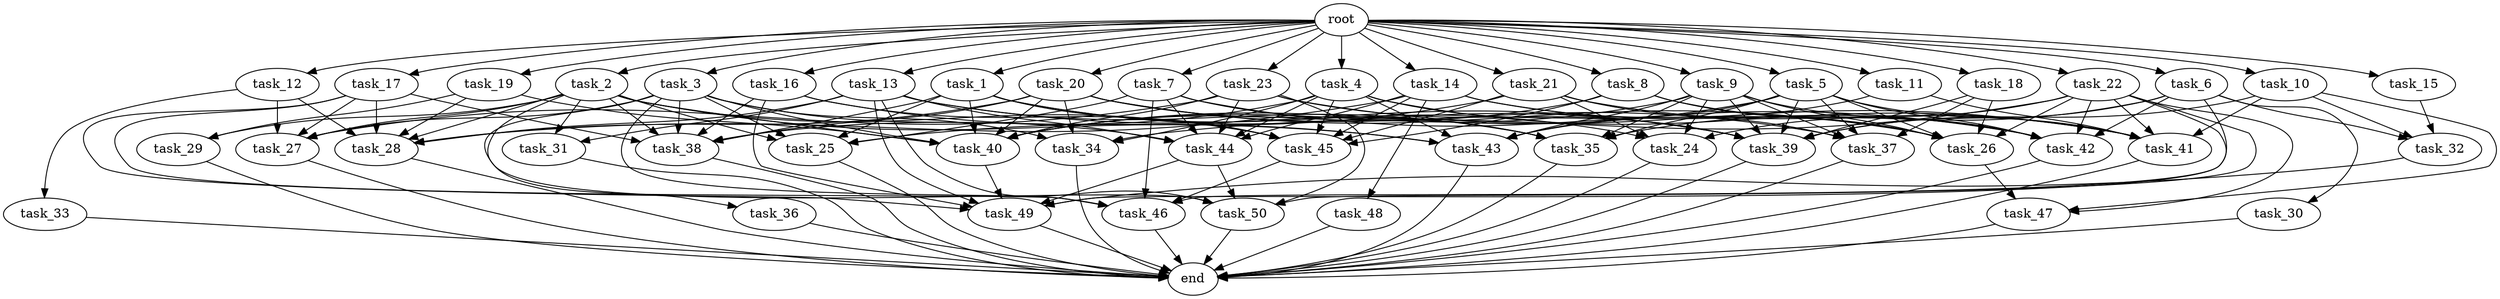 digraph G {
  root [size="0.000000e+00"];
  task_1 [size="2.467663e+10"];
  task_2 [size="8.439563e+10"];
  task_3 [size="9.173646e+10"];
  task_4 [size="6.782294e+09"];
  task_5 [size="9.797576e+10"];
  task_6 [size="5.788574e+10"];
  task_7 [size="1.697402e+10"];
  task_8 [size="7.046602e+10"];
  task_9 [size="8.430726e+10"];
  task_10 [size="7.398936e+10"];
  task_11 [size="7.087168e+10"];
  task_12 [size="5.996624e+10"];
  task_13 [size="4.570116e+10"];
  task_14 [size="3.237362e+10"];
  task_15 [size="4.705909e+10"];
  task_16 [size="4.368731e+10"];
  task_17 [size="8.954016e+10"];
  task_18 [size="8.976798e+10"];
  task_19 [size="7.023574e+10"];
  task_20 [size="6.088434e+10"];
  task_21 [size="1.705195e+10"];
  task_22 [size="2.296991e+10"];
  task_23 [size="3.400802e+10"];
  task_24 [size="4.989626e+10"];
  task_25 [size="5.748240e+10"];
  task_26 [size="6.601114e+10"];
  task_27 [size="6.008583e+10"];
  task_28 [size="5.346887e+10"];
  task_29 [size="8.318332e+10"];
  task_30 [size="3.900137e+10"];
  task_31 [size="4.346050e+10"];
  task_32 [size="4.690995e+10"];
  task_33 [size="7.199188e+10"];
  task_34 [size="9.979503e+09"];
  task_35 [size="3.690349e+10"];
  task_36 [size="2.184963e+10"];
  task_37 [size="2.726670e+10"];
  task_38 [size="6.726855e+10"];
  task_39 [size="1.034665e+10"];
  task_40 [size="4.541456e+08"];
  task_41 [size="2.808133e+10"];
  task_42 [size="8.469907e+10"];
  task_43 [size="5.698435e+10"];
  task_44 [size="9.752432e+10"];
  task_45 [size="3.410660e+10"];
  task_46 [size="8.085076e+10"];
  task_47 [size="7.421004e+10"];
  task_48 [size="8.745852e+10"];
  task_49 [size="5.307859e+10"];
  task_50 [size="7.675219e+10"];
  end [size="0.000000e+00"];

  root -> task_1 [size="1.000000e-12"];
  root -> task_2 [size="1.000000e-12"];
  root -> task_3 [size="1.000000e-12"];
  root -> task_4 [size="1.000000e-12"];
  root -> task_5 [size="1.000000e-12"];
  root -> task_6 [size="1.000000e-12"];
  root -> task_7 [size="1.000000e-12"];
  root -> task_8 [size="1.000000e-12"];
  root -> task_9 [size="1.000000e-12"];
  root -> task_10 [size="1.000000e-12"];
  root -> task_11 [size="1.000000e-12"];
  root -> task_12 [size="1.000000e-12"];
  root -> task_13 [size="1.000000e-12"];
  root -> task_14 [size="1.000000e-12"];
  root -> task_15 [size="1.000000e-12"];
  root -> task_16 [size="1.000000e-12"];
  root -> task_17 [size="1.000000e-12"];
  root -> task_18 [size="1.000000e-12"];
  root -> task_19 [size="1.000000e-12"];
  root -> task_20 [size="1.000000e-12"];
  root -> task_21 [size="1.000000e-12"];
  root -> task_22 [size="1.000000e-12"];
  root -> task_23 [size="1.000000e-12"];
  task_1 -> task_24 [size="1.247407e+08"];
  task_1 -> task_25 [size="1.149648e+08"];
  task_1 -> task_38 [size="9.609793e+07"];
  task_1 -> task_39 [size="1.149628e+07"];
  task_1 -> task_40 [size="5.046062e+05"];
  task_1 -> task_45 [size="4.872372e+07"];
  task_2 -> task_25 [size="1.149648e+08"];
  task_2 -> task_27 [size="1.201717e+08"];
  task_2 -> task_28 [size="7.638410e+07"];
  task_2 -> task_29 [size="4.159166e+08"];
  task_2 -> task_31 [size="2.173025e+08"];
  task_2 -> task_38 [size="9.609793e+07"];
  task_2 -> task_40 [size="5.046062e+05"];
  task_2 -> task_43 [size="9.497392e+07"];
  task_2 -> task_45 [size="4.872372e+07"];
  task_2 -> task_50 [size="1.535044e+08"];
  task_3 -> task_25 [size="1.149648e+08"];
  task_3 -> task_27 [size="1.201717e+08"];
  task_3 -> task_34 [size="2.494876e+07"];
  task_3 -> task_36 [size="2.184963e+08"];
  task_3 -> task_38 [size="9.609793e+07"];
  task_3 -> task_40 [size="5.046062e+05"];
  task_3 -> task_44 [size="1.625405e+08"];
  task_3 -> task_46 [size="1.617015e+08"];
  task_4 -> task_34 [size="2.494876e+07"];
  task_4 -> task_38 [size="9.609793e+07"];
  task_4 -> task_39 [size="1.149628e+07"];
  task_4 -> task_41 [size="4.011619e+07"];
  task_4 -> task_43 [size="9.497392e+07"];
  task_4 -> task_44 [size="1.625405e+08"];
  task_4 -> task_45 [size="4.872372e+07"];
  task_5 -> task_26 [size="9.430163e+07"];
  task_5 -> task_35 [size="6.150582e+07"];
  task_5 -> task_37 [size="5.453341e+07"];
  task_5 -> task_39 [size="1.149628e+07"];
  task_5 -> task_40 [size="5.046062e+05"];
  task_5 -> task_41 [size="4.011619e+07"];
  task_5 -> task_42 [size="1.209987e+08"];
  task_5 -> task_43 [size="9.497392e+07"];
  task_6 -> task_30 [size="3.900137e+08"];
  task_6 -> task_32 [size="1.563665e+08"];
  task_6 -> task_35 [size="6.150582e+07"];
  task_6 -> task_39 [size="1.149628e+07"];
  task_6 -> task_42 [size="1.209987e+08"];
  task_6 -> task_49 [size="7.582656e+07"];
  task_7 -> task_25 [size="1.149648e+08"];
  task_7 -> task_35 [size="6.150582e+07"];
  task_7 -> task_42 [size="1.209987e+08"];
  task_7 -> task_44 [size="1.625405e+08"];
  task_7 -> task_46 [size="1.617015e+08"];
  task_8 -> task_26 [size="9.430163e+07"];
  task_8 -> task_40 [size="5.046062e+05"];
  task_8 -> task_42 [size="1.209987e+08"];
  task_8 -> task_45 [size="4.872372e+07"];
  task_9 -> task_24 [size="1.247407e+08"];
  task_9 -> task_26 [size="9.430163e+07"];
  task_9 -> task_35 [size="6.150582e+07"];
  task_9 -> task_37 [size="5.453341e+07"];
  task_9 -> task_39 [size="1.149628e+07"];
  task_9 -> task_40 [size="5.046062e+05"];
  task_9 -> task_42 [size="1.209987e+08"];
  task_9 -> task_43 [size="9.497392e+07"];
  task_10 -> task_32 [size="1.563665e+08"];
  task_10 -> task_39 [size="1.149628e+07"];
  task_10 -> task_41 [size="4.011619e+07"];
  task_10 -> task_47 [size="2.473668e+08"];
  task_11 -> task_41 [size="4.011619e+07"];
  task_11 -> task_43 [size="9.497392e+07"];
  task_12 -> task_27 [size="1.201717e+08"];
  task_12 -> task_28 [size="7.638410e+07"];
  task_12 -> task_33 [size="7.199188e+08"];
  task_13 -> task_28 [size="7.638410e+07"];
  task_13 -> task_31 [size="2.173025e+08"];
  task_13 -> task_35 [size="6.150582e+07"];
  task_13 -> task_39 [size="1.149628e+07"];
  task_13 -> task_44 [size="1.625405e+08"];
  task_13 -> task_49 [size="7.582656e+07"];
  task_13 -> task_50 [size="1.535044e+08"];
  task_14 -> task_26 [size="9.430163e+07"];
  task_14 -> task_28 [size="7.638410e+07"];
  task_14 -> task_42 [size="1.209987e+08"];
  task_14 -> task_44 [size="1.625405e+08"];
  task_14 -> task_45 [size="4.872372e+07"];
  task_14 -> task_48 [size="8.745852e+08"];
  task_15 -> task_32 [size="1.563665e+08"];
  task_16 -> task_38 [size="9.609793e+07"];
  task_16 -> task_43 [size="9.497392e+07"];
  task_16 -> task_45 [size="4.872372e+07"];
  task_16 -> task_49 [size="7.582656e+07"];
  task_17 -> task_27 [size="1.201717e+08"];
  task_17 -> task_28 [size="7.638410e+07"];
  task_17 -> task_38 [size="9.609793e+07"];
  task_17 -> task_46 [size="1.617015e+08"];
  task_17 -> task_49 [size="7.582656e+07"];
  task_18 -> task_26 [size="9.430163e+07"];
  task_18 -> task_37 [size="5.453341e+07"];
  task_18 -> task_39 [size="1.149628e+07"];
  task_19 -> task_28 [size="7.638410e+07"];
  task_19 -> task_29 [size="4.159166e+08"];
  task_19 -> task_40 [size="5.046062e+05"];
  task_20 -> task_26 [size="9.430163e+07"];
  task_20 -> task_28 [size="7.638410e+07"];
  task_20 -> task_34 [size="2.494876e+07"];
  task_20 -> task_35 [size="6.150582e+07"];
  task_20 -> task_37 [size="5.453341e+07"];
  task_20 -> task_38 [size="9.609793e+07"];
  task_20 -> task_40 [size="5.046062e+05"];
  task_21 -> task_24 [size="1.247407e+08"];
  task_21 -> task_25 [size="1.149648e+08"];
  task_21 -> task_37 [size="5.453341e+07"];
  task_21 -> task_41 [size="4.011619e+07"];
  task_21 -> task_45 [size="4.872372e+07"];
  task_22 -> task_24 [size="1.247407e+08"];
  task_22 -> task_26 [size="9.430163e+07"];
  task_22 -> task_34 [size="2.494876e+07"];
  task_22 -> task_41 [size="4.011619e+07"];
  task_22 -> task_42 [size="1.209987e+08"];
  task_22 -> task_46 [size="1.617015e+08"];
  task_22 -> task_47 [size="2.473668e+08"];
  task_22 -> task_50 [size="1.535044e+08"];
  task_23 -> task_27 [size="1.201717e+08"];
  task_23 -> task_39 [size="1.149628e+07"];
  task_23 -> task_40 [size="5.046062e+05"];
  task_23 -> task_41 [size="4.011619e+07"];
  task_23 -> task_44 [size="1.625405e+08"];
  task_23 -> task_50 [size="1.535044e+08"];
  task_24 -> end [size="1.000000e-12"];
  task_25 -> end [size="1.000000e-12"];
  task_26 -> task_47 [size="2.473668e+08"];
  task_27 -> end [size="1.000000e-12"];
  task_28 -> end [size="1.000000e-12"];
  task_29 -> end [size="1.000000e-12"];
  task_30 -> end [size="1.000000e-12"];
  task_31 -> end [size="1.000000e-12"];
  task_32 -> task_49 [size="7.582656e+07"];
  task_33 -> end [size="1.000000e-12"];
  task_34 -> end [size="1.000000e-12"];
  task_35 -> end [size="1.000000e-12"];
  task_36 -> end [size="1.000000e-12"];
  task_37 -> end [size="1.000000e-12"];
  task_38 -> end [size="1.000000e-12"];
  task_39 -> end [size="1.000000e-12"];
  task_40 -> task_49 [size="7.582656e+07"];
  task_41 -> end [size="1.000000e-12"];
  task_42 -> end [size="1.000000e-12"];
  task_43 -> end [size="1.000000e-12"];
  task_44 -> task_49 [size="7.582656e+07"];
  task_44 -> task_50 [size="1.535044e+08"];
  task_45 -> task_46 [size="1.617015e+08"];
  task_46 -> end [size="1.000000e-12"];
  task_47 -> end [size="1.000000e-12"];
  task_48 -> end [size="1.000000e-12"];
  task_49 -> end [size="1.000000e-12"];
  task_50 -> end [size="1.000000e-12"];
}
